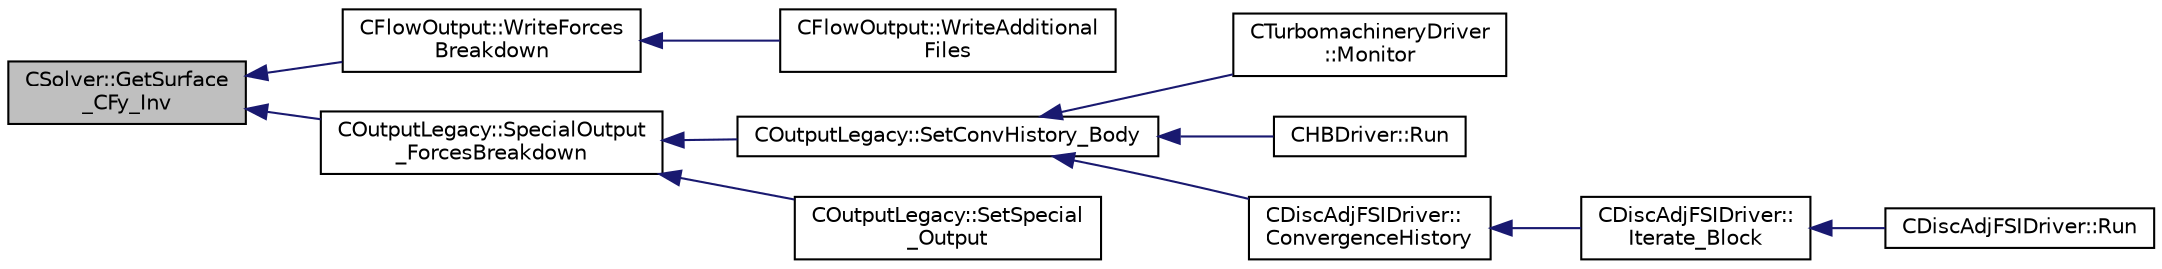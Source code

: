 digraph "CSolver::GetSurface_CFy_Inv"
{
  edge [fontname="Helvetica",fontsize="10",labelfontname="Helvetica",labelfontsize="10"];
  node [fontname="Helvetica",fontsize="10",shape=record];
  rankdir="LR";
  Node2547 [label="CSolver::GetSurface\l_CFy_Inv",height=0.2,width=0.4,color="black", fillcolor="grey75", style="filled", fontcolor="black"];
  Node2547 -> Node2548 [dir="back",color="midnightblue",fontsize="10",style="solid",fontname="Helvetica"];
  Node2548 [label="CFlowOutput::WriteForces\lBreakdown",height=0.2,width=0.4,color="black", fillcolor="white", style="filled",URL="$class_c_flow_output.html#afacedef2006aa6fcf8c9a312b5f4430c",tooltip="Write the forces breakdown file. "];
  Node2548 -> Node2549 [dir="back",color="midnightblue",fontsize="10",style="solid",fontname="Helvetica"];
  Node2549 [label="CFlowOutput::WriteAdditional\lFiles",height=0.2,width=0.4,color="black", fillcolor="white", style="filled",URL="$class_c_flow_output.html#aaac3fb7b2575967b157c306065ab1ea8",tooltip="Write any additional files defined for the current solver. "];
  Node2547 -> Node2550 [dir="back",color="midnightblue",fontsize="10",style="solid",fontname="Helvetica"];
  Node2550 [label="COutputLegacy::SpecialOutput\l_ForcesBreakdown",height=0.2,width=0.4,color="black", fillcolor="white", style="filled",URL="$class_c_output_legacy.html#ab1ca98c0c4b16e9b75f06744e10d47c8",tooltip="Write the history file and the convergence on the screen for serial computations. ..."];
  Node2550 -> Node2551 [dir="back",color="midnightblue",fontsize="10",style="solid",fontname="Helvetica"];
  Node2551 [label="COutputLegacy::SetConvHistory_Body",height=0.2,width=0.4,color="black", fillcolor="white", style="filled",URL="$class_c_output_legacy.html#a217cc0d778a3828499189a9debee47c6",tooltip="Write the history file and the convergence on the screen for serial computations. ..."];
  Node2551 -> Node2552 [dir="back",color="midnightblue",fontsize="10",style="solid",fontname="Helvetica"];
  Node2552 [label="CTurbomachineryDriver\l::Monitor",height=0.2,width=0.4,color="black", fillcolor="white", style="filled",URL="$class_c_turbomachinery_driver.html#a41d7b50bbacef68eb5436293ebb2da4f",tooltip="Monitor the computation. "];
  Node2551 -> Node2553 [dir="back",color="midnightblue",fontsize="10",style="solid",fontname="Helvetica"];
  Node2553 [label="CHBDriver::Run",height=0.2,width=0.4,color="black", fillcolor="white", style="filled",URL="$class_c_h_b_driver.html#a98c0448a8e0404845ee54e25b62eaea9",tooltip="Run a single iteration of a Harmonic Balance problem. "];
  Node2551 -> Node2554 [dir="back",color="midnightblue",fontsize="10",style="solid",fontname="Helvetica"];
  Node2554 [label="CDiscAdjFSIDriver::\lConvergenceHistory",height=0.2,width=0.4,color="black", fillcolor="white", style="filled",URL="$class_c_disc_adj_f_s_i_driver.html#a139dfa2442613879f2b15f28a09c2bd5",tooltip="Output the convergence history. "];
  Node2554 -> Node2555 [dir="back",color="midnightblue",fontsize="10",style="solid",fontname="Helvetica"];
  Node2555 [label="CDiscAdjFSIDriver::\lIterate_Block",height=0.2,width=0.4,color="black", fillcolor="white", style="filled",URL="$class_c_disc_adj_f_s_i_driver.html#a84949f139fa795b7d34d6ff77e82eb5c",tooltip="Iterate a certain block for adjoint FSI - may be the whole set of variables or independent and subite..."];
  Node2555 -> Node2556 [dir="back",color="midnightblue",fontsize="10",style="solid",fontname="Helvetica"];
  Node2556 [label="CDiscAdjFSIDriver::Run",height=0.2,width=0.4,color="black", fillcolor="white", style="filled",URL="$class_c_disc_adj_f_s_i_driver.html#a2e965d6e9c4dcfc296077cae225cab21",tooltip="Run a Discrete Adjoint iteration for the FSI problem. "];
  Node2550 -> Node2557 [dir="back",color="midnightblue",fontsize="10",style="solid",fontname="Helvetica"];
  Node2557 [label="COutputLegacy::SetSpecial\l_Output",height=0.2,width=0.4,color="black", fillcolor="white", style="filled",URL="$class_c_output_legacy.html#ab087aa06a268f2a2b96ead0cd32c0c41",tooltip="Writes the special output files. "];
}
